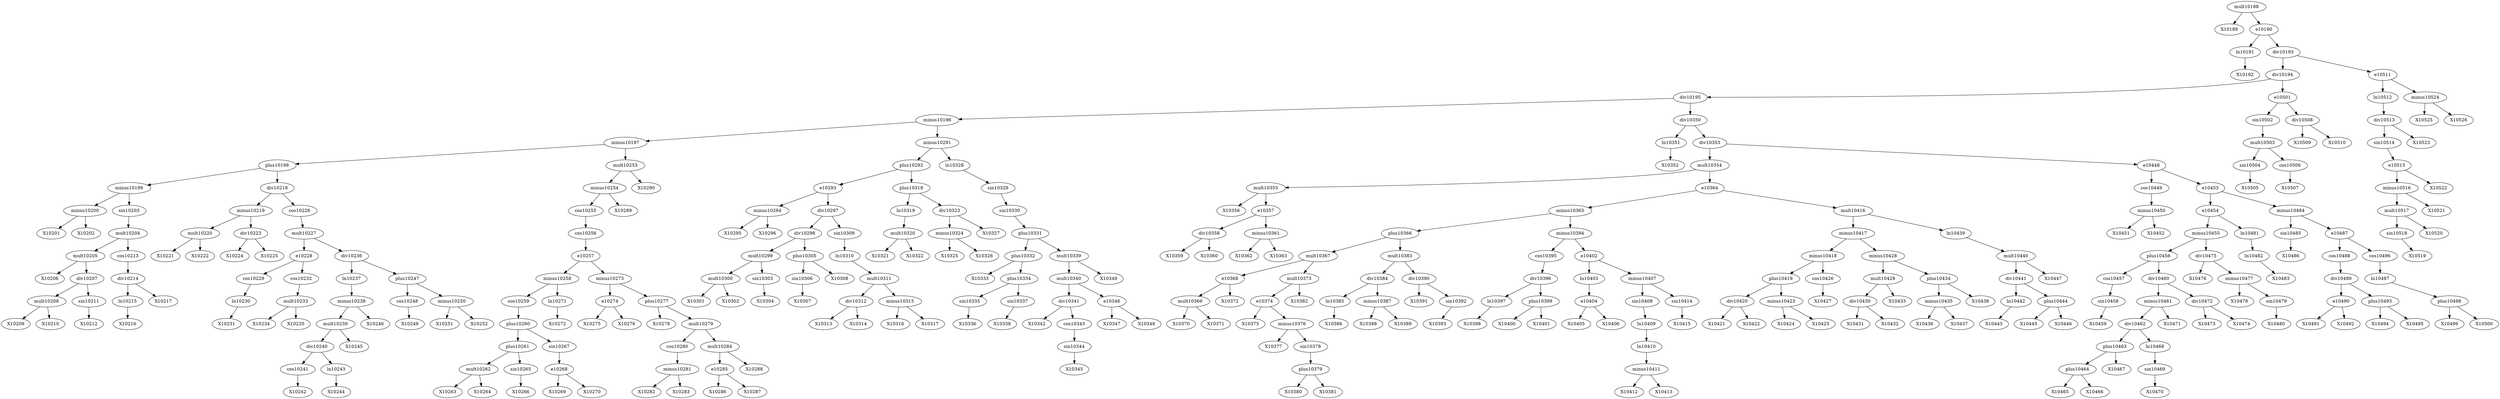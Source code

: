 digraph T {
	mult10188 -> X10189
	ln10191 -> X10192
	e10190 -> ln10191
	minus10200 -> X10201
	minus10200 -> X10202
	minus10199 -> minus10200
	mult10205 -> X10206
	mult10208 -> X10209
	mult10208 -> X10210
	div10207 -> mult10208
	sin10211 -> X10212
	div10207 -> sin10211
	mult10205 -> div10207
	mult10204 -> mult10205
	ln10215 -> X10216
	div10214 -> ln10215
	div10214 -> X10217
	cos10213 -> div10214
	mult10204 -> cos10213
	sin10203 -> mult10204
	minus10199 -> sin10203
	plus10198 -> minus10199
	mult10220 -> X10221
	mult10220 -> X10222
	minus10219 -> mult10220
	div10223 -> X10224
	div10223 -> X10225
	minus10219 -> div10223
	div10218 -> minus10219
	ln10230 -> X10231
	cos10229 -> ln10230
	e10228 -> cos10229
	mult10233 -> X10234
	mult10233 -> X10235
	cos10232 -> mult10233
	e10228 -> cos10232
	mult10227 -> e10228
	cos10241 -> X10242
	div10240 -> cos10241
	ln10243 -> X10244
	div10240 -> ln10243
	mult10239 -> div10240
	mult10239 -> X10245
	minus10238 -> mult10239
	minus10238 -> X10246
	ln10237 -> minus10238
	div10236 -> ln10237
	cos10248 -> X10249
	plus10247 -> cos10248
	minus10250 -> X10251
	minus10250 -> X10252
	plus10247 -> minus10250
	div10236 -> plus10247
	mult10227 -> div10236
	cos10226 -> mult10227
	div10218 -> cos10226
	plus10198 -> div10218
	minus10197 -> plus10198
	mult10262 -> X10263
	mult10262 -> X10264
	plus10261 -> mult10262
	sin10265 -> X10266
	plus10261 -> sin10265
	plus10260 -> plus10261
	e10268 -> X10269
	e10268 -> X10270
	sin10267 -> e10268
	plus10260 -> sin10267
	cos10259 -> plus10260
	minus10258 -> cos10259
	ln10271 -> X10272
	minus10258 -> ln10271
	e10257 -> minus10258
	e10274 -> X10275
	e10274 -> X10276
	minus10273 -> e10274
	plus10277 -> X10278
	minus10281 -> X10282
	minus10281 -> X10283
	cos10280 -> minus10281
	mult10279 -> cos10280
	e10285 -> X10286
	e10285 -> X10287
	mult10284 -> e10285
	mult10284 -> X10288
	mult10279 -> mult10284
	plus10277 -> mult10279
	minus10273 -> plus10277
	e10257 -> minus10273
	cos10256 -> e10257
	cos10255 -> cos10256
	minus10254 -> cos10255
	minus10254 -> X10289
	mult10253 -> minus10254
	mult10253 -> X10290
	minus10197 -> mult10253
	minus10196 -> minus10197
	minus10294 -> X10295
	minus10294 -> X10296
	e10293 -> minus10294
	mult10300 -> X10301
	mult10300 -> X10302
	mult10299 -> mult10300
	sin10303 -> X10304
	mult10299 -> sin10303
	div10298 -> mult10299
	sin10306 -> X10307
	plus10305 -> sin10306
	plus10305 -> X10308
	div10298 -> plus10305
	div10297 -> div10298
	div10312 -> X10313
	div10312 -> X10314
	mult10311 -> div10312
	minus10315 -> X10316
	minus10315 -> X10317
	mult10311 -> minus10315
	ln10310 -> mult10311
	sin10309 -> ln10310
	div10297 -> sin10309
	e10293 -> div10297
	plus10292 -> e10293
	mult10320 -> X10321
	mult10320 -> X10322
	ln10319 -> mult10320
	plus10318 -> ln10319
	minus10324 -> X10325
	minus10324 -> X10326
	div10323 -> minus10324
	div10323 -> X10327
	plus10318 -> div10323
	plus10292 -> plus10318
	minus10291 -> plus10292
	plus10332 -> X10333
	sin10335 -> X10336
	plus10334 -> sin10335
	sin10337 -> X10338
	plus10334 -> sin10337
	plus10332 -> plus10334
	plus10331 -> plus10332
	div10341 -> X10342
	sin10344 -> X10345
	cos10343 -> sin10344
	div10341 -> cos10343
	mult10340 -> div10341
	e10346 -> X10347
	e10346 -> X10348
	mult10340 -> e10346
	mult10339 -> mult10340
	mult10339 -> X10349
	plus10331 -> mult10339
	sin10330 -> plus10331
	sin10329 -> sin10330
	ln10328 -> sin10329
	minus10291 -> ln10328
	minus10196 -> minus10291
	div10195 -> minus10196
	ln10351 -> X10352
	div10350 -> ln10351
	mult10355 -> X10356
	div10358 -> X10359
	div10358 -> X10360
	e10357 -> div10358
	minus10361 -> X10362
	minus10361 -> X10363
	e10357 -> minus10361
	mult10355 -> e10357
	mult10354 -> mult10355
	mult10369 -> X10370
	mult10369 -> X10371
	e10368 -> mult10369
	e10368 -> X10372
	mult10367 -> e10368
	e10374 -> X10375
	minus10376 -> X10377
	plus10379 -> X10380
	plus10379 -> X10381
	sin10378 -> plus10379
	minus10376 -> sin10378
	e10374 -> minus10376
	mult10373 -> e10374
	mult10373 -> X10382
	mult10367 -> mult10373
	plus10366 -> mult10367
	ln10385 -> X10386
	div10384 -> ln10385
	minus10387 -> X10388
	minus10387 -> X10389
	div10384 -> minus10387
	mult10383 -> div10384
	div10390 -> X10391
	sin10392 -> X10393
	div10390 -> sin10392
	mult10383 -> div10390
	plus10366 -> mult10383
	minus10365 -> plus10366
	ln10397 -> X10398
	div10396 -> ln10397
	plus10399 -> X10400
	plus10399 -> X10401
	div10396 -> plus10399
	cos10395 -> div10396
	minus10394 -> cos10395
	e10404 -> X10405
	e10404 -> X10406
	ln10403 -> e10404
	e10402 -> ln10403
	minus10411 -> X10412
	minus10411 -> X10413
	ln10410 -> minus10411
	ln10409 -> ln10410
	sin10408 -> ln10409
	minus10407 -> sin10408
	sin10414 -> X10415
	minus10407 -> sin10414
	e10402 -> minus10407
	minus10394 -> e10402
	minus10365 -> minus10394
	e10364 -> minus10365
	div10420 -> X10421
	div10420 -> X10422
	plus10419 -> div10420
	minus10423 -> X10424
	minus10423 -> X10425
	plus10419 -> minus10423
	minus10418 -> plus10419
	cos10426 -> X10427
	minus10418 -> cos10426
	minus10417 -> minus10418
	div10430 -> X10431
	div10430 -> X10432
	mult10429 -> div10430
	mult10429 -> X10433
	minus10428 -> mult10429
	minus10435 -> X10436
	minus10435 -> X10437
	plus10434 -> minus10435
	plus10434 -> X10438
	minus10428 -> plus10434
	minus10417 -> minus10428
	mult10416 -> minus10417
	ln10442 -> X10443
	div10441 -> ln10442
	plus10444 -> X10445
	plus10444 -> X10446
	div10441 -> plus10444
	mult10440 -> div10441
	mult10440 -> X10447
	ln10439 -> mult10440
	mult10416 -> ln10439
	e10364 -> mult10416
	mult10354 -> e10364
	div10353 -> mult10354
	minus10450 -> X10451
	minus10450 -> X10452
	cos10449 -> minus10450
	e10448 -> cos10449
	sin10458 -> X10459
	cos10457 -> sin10458
	plus10456 -> cos10457
	plus10464 -> X10465
	plus10464 -> X10466
	plus10463 -> plus10464
	plus10463 -> X10467
	div10462 -> plus10463
	sin10469 -> X10470
	ln10468 -> sin10469
	div10462 -> ln10468
	minus10461 -> div10462
	minus10461 -> X10471
	div10460 -> minus10461
	div10472 -> X10473
	div10472 -> X10474
	div10460 -> div10472
	plus10456 -> div10460
	minus10455 -> plus10456
	div10475 -> X10476
	minus10477 -> X10478
	sin10479 -> X10480
	minus10477 -> sin10479
	div10475 -> minus10477
	minus10455 -> div10475
	e10454 -> minus10455
	ln10482 -> X10483
	ln10481 -> ln10482
	e10454 -> ln10481
	e10453 -> e10454
	sin10485 -> X10486
	minus10484 -> sin10485
	e10490 -> X10491
	e10490 -> X10492
	div10489 -> e10490
	plus10493 -> X10494
	plus10493 -> X10495
	div10489 -> plus10493
	cos10488 -> div10489
	e10487 -> cos10488
	plus10498 -> X10499
	plus10498 -> X10500
	ln10497 -> plus10498
	cos10496 -> ln10497
	e10487 -> cos10496
	minus10484 -> e10487
	e10453 -> minus10484
	e10448 -> e10453
	div10353 -> e10448
	div10350 -> div10353
	div10195 -> div10350
	div10194 -> div10195
	sin10504 -> X10505
	mult10503 -> sin10504
	cos10506 -> X10507
	mult10503 -> cos10506
	sin10502 -> mult10503
	e10501 -> sin10502
	div10508 -> X10509
	div10508 -> X10510
	e10501 -> div10508
	div10194 -> e10501
	div10193 -> div10194
	sin10518 -> X10519
	mult10517 -> sin10518
	mult10517 -> X10520
	minus10516 -> mult10517
	minus10516 -> X10521
	e10515 -> minus10516
	e10515 -> X10522
	sin10514 -> e10515
	div10513 -> sin10514
	div10513 -> X10523
	ln10512 -> div10513
	e10511 -> ln10512
	minus10524 -> X10525
	minus10524 -> X10526
	e10511 -> minus10524
	div10193 -> e10511
	e10190 -> div10193
	mult10188 -> e10190
}
